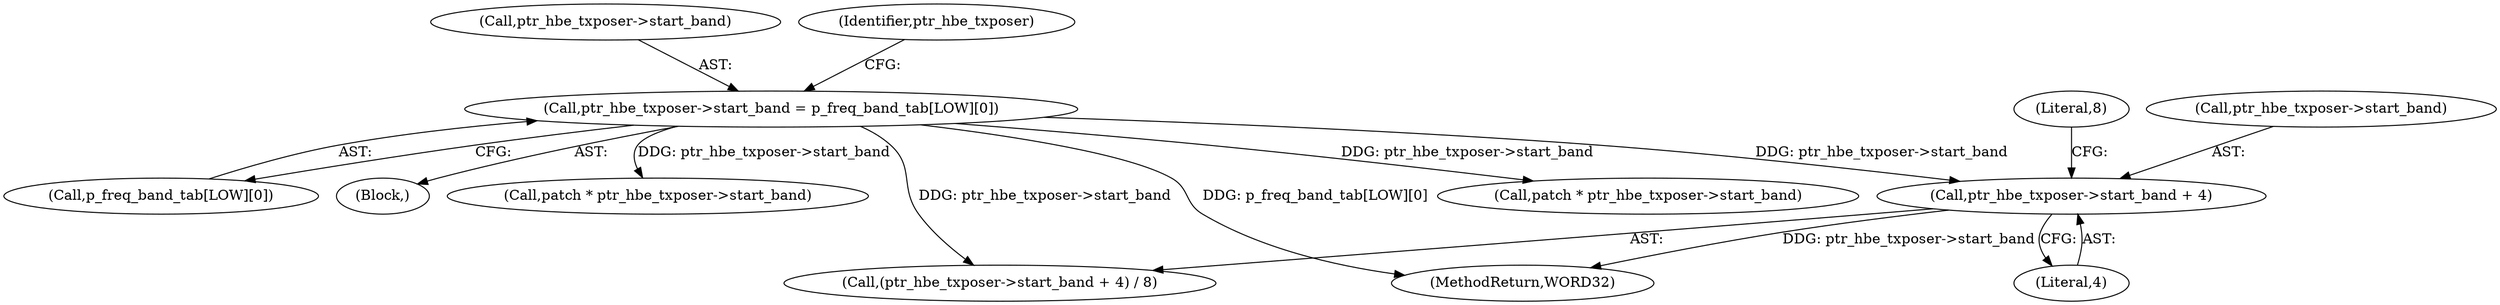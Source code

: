 digraph "0_Android_04e8cd58f075bec5892e369c8deebca9c67e855c_4@pointer" {
"1000143" [label="(Call,ptr_hbe_txposer->start_band + 4)"];
"1000115" [label="(Call,ptr_hbe_txposer->start_band = p_freq_band_tab[LOW][0])"];
"1000144" [label="(Call,ptr_hbe_txposer->start_band)"];
"1000116" [label="(Call,ptr_hbe_txposer->start_band)"];
"1000143" [label="(Call,ptr_hbe_txposer->start_band + 4)"];
"1000468" [label="(Call,patch * ptr_hbe_txposer->start_band)"];
"1000571" [label="(MethodReturn,WORD32)"];
"1000115" [label="(Call,ptr_hbe_txposer->start_band = p_freq_band_tab[LOW][0])"];
"1000119" [label="(Call,p_freq_band_tab[LOW][0])"];
"1000114" [label="(Block,)"];
"1000147" [label="(Literal,4)"];
"1000142" [label="(Call,(ptr_hbe_txposer->start_band + 4) / 8)"];
"1000451" [label="(Call,patch * ptr_hbe_txposer->start_band)"];
"1000148" [label="(Literal,8)"];
"1000126" [label="(Identifier,ptr_hbe_txposer)"];
"1000143" -> "1000142"  [label="AST: "];
"1000143" -> "1000147"  [label="CFG: "];
"1000144" -> "1000143"  [label="AST: "];
"1000147" -> "1000143"  [label="AST: "];
"1000148" -> "1000143"  [label="CFG: "];
"1000143" -> "1000571"  [label="DDG: ptr_hbe_txposer->start_band"];
"1000115" -> "1000143"  [label="DDG: ptr_hbe_txposer->start_band"];
"1000115" -> "1000114"  [label="AST: "];
"1000115" -> "1000119"  [label="CFG: "];
"1000116" -> "1000115"  [label="AST: "];
"1000119" -> "1000115"  [label="AST: "];
"1000126" -> "1000115"  [label="CFG: "];
"1000115" -> "1000571"  [label="DDG: p_freq_band_tab[LOW][0]"];
"1000115" -> "1000142"  [label="DDG: ptr_hbe_txposer->start_band"];
"1000115" -> "1000451"  [label="DDG: ptr_hbe_txposer->start_band"];
"1000115" -> "1000468"  [label="DDG: ptr_hbe_txposer->start_band"];
}
